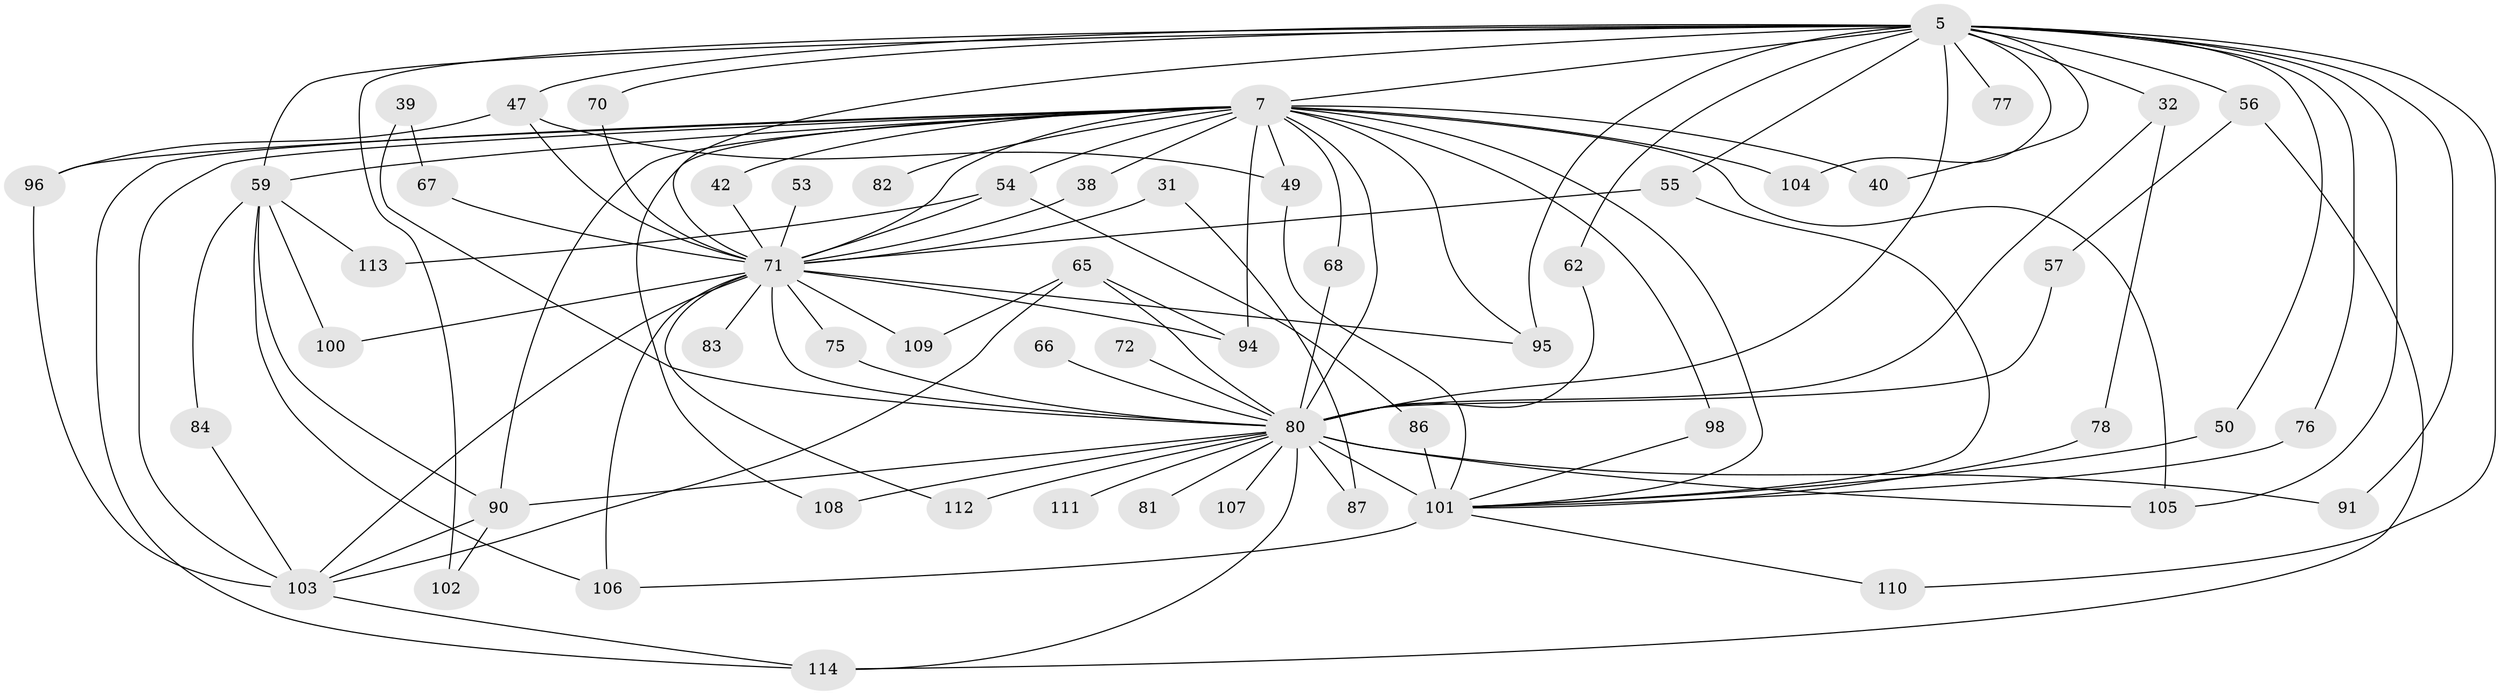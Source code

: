 // original degree distribution, {19: 0.008771929824561403, 25: 0.017543859649122806, 21: 0.017543859649122806, 24: 0.008771929824561403, 23: 0.008771929824561403, 27: 0.008771929824561403, 17: 0.008771929824561403, 15: 0.008771929824561403, 3: 0.23684210526315788, 4: 0.07017543859649122, 7: 0.017543859649122806, 5: 0.06140350877192982, 2: 0.5175438596491229, 9: 0.008771929824561403}
// Generated by graph-tools (version 1.1) at 2025/46/03/09/25 04:46:08]
// undirected, 57 vertices, 111 edges
graph export_dot {
graph [start="1"]
  node [color=gray90,style=filled];
  5 [super="+1"];
  7 [super="+2"];
  31;
  32 [super="+25"];
  38;
  39;
  40;
  42;
  47 [super="+15"];
  49 [super="+29"];
  50;
  53;
  54;
  55 [super="+41"];
  56 [super="+17+11"];
  57;
  59 [super="+44"];
  62;
  65;
  66;
  67 [super="+19+21"];
  68;
  70;
  71 [super="+8+30+46"];
  72;
  75 [super="+51"];
  76;
  77;
  78;
  80 [super="+74+10+9"];
  81;
  82;
  83;
  84;
  86;
  87;
  90 [super="+13+36+34+69"];
  91 [super="+37"];
  94 [super="+79"];
  95 [super="+64+52"];
  96 [super="+18"];
  98;
  100;
  101 [super="+20+33+99"];
  102;
  103 [super="+28+45+89+92"];
  104;
  105 [super="+88"];
  106 [super="+43"];
  107;
  108;
  109;
  110;
  111;
  112;
  113 [super="+63"];
  114 [super="+48+26"];
  5 -- 7 [weight=4];
  5 -- 47 [weight=2];
  5 -- 62;
  5 -- 76;
  5 -- 77 [weight=2];
  5 -- 91 [weight=2];
  5 -- 102;
  5 -- 110;
  5 -- 70;
  5 -- 32 [weight=2];
  5 -- 40;
  5 -- 104;
  5 -- 50;
  5 -- 59 [weight=2];
  5 -- 105 [weight=2];
  5 -- 56 [weight=3];
  5 -- 55;
  5 -- 95;
  5 -- 80 [weight=8];
  5 -- 71 [weight=4];
  7 -- 38;
  7 -- 42;
  7 -- 54;
  7 -- 68;
  7 -- 82 [weight=2];
  7 -- 104;
  7 -- 105 [weight=2];
  7 -- 108;
  7 -- 95 [weight=2];
  7 -- 96 [weight=2];
  7 -- 98;
  7 -- 40;
  7 -- 59 [weight=2];
  7 -- 90 [weight=3];
  7 -- 49;
  7 -- 114 [weight=2];
  7 -- 94;
  7 -- 101;
  7 -- 80 [weight=9];
  7 -- 71 [weight=4];
  7 -- 103 [weight=3];
  31 -- 87;
  31 -- 71 [weight=2];
  32 -- 78;
  32 -- 80;
  38 -- 71;
  39 -- 67;
  39 -- 80;
  42 -- 71;
  47 -- 96;
  47 -- 49;
  47 -- 71;
  49 -- 101;
  50 -- 101;
  53 -- 71 [weight=2];
  54 -- 86;
  54 -- 113 [weight=2];
  54 -- 71;
  55 -- 101;
  55 -- 71;
  56 -- 57;
  56 -- 114;
  57 -- 80;
  59 -- 100;
  59 -- 113;
  59 -- 84;
  59 -- 106;
  59 -- 90;
  62 -- 80;
  65 -- 94;
  65 -- 109;
  65 -- 80 [weight=2];
  65 -- 103;
  66 -- 80;
  67 -- 71 [weight=4];
  68 -- 80;
  70 -- 71;
  71 -- 80 [weight=12];
  71 -- 75;
  71 -- 83 [weight=2];
  71 -- 94;
  71 -- 95;
  71 -- 100;
  71 -- 106;
  71 -- 109;
  71 -- 112;
  71 -- 103 [weight=2];
  72 -- 80 [weight=2];
  75 -- 80;
  76 -- 101;
  78 -- 101 [weight=2];
  80 -- 81 [weight=2];
  80 -- 91;
  80 -- 101 [weight=8];
  80 -- 105;
  80 -- 107;
  80 -- 108;
  80 -- 112;
  80 -- 87;
  80 -- 90 [weight=2];
  80 -- 111 [weight=2];
  80 -- 114 [weight=2];
  84 -- 103;
  86 -- 101;
  90 -- 102;
  90 -- 103;
  96 -- 103;
  98 -- 101;
  101 -- 106;
  101 -- 110;
  103 -- 114;
}
